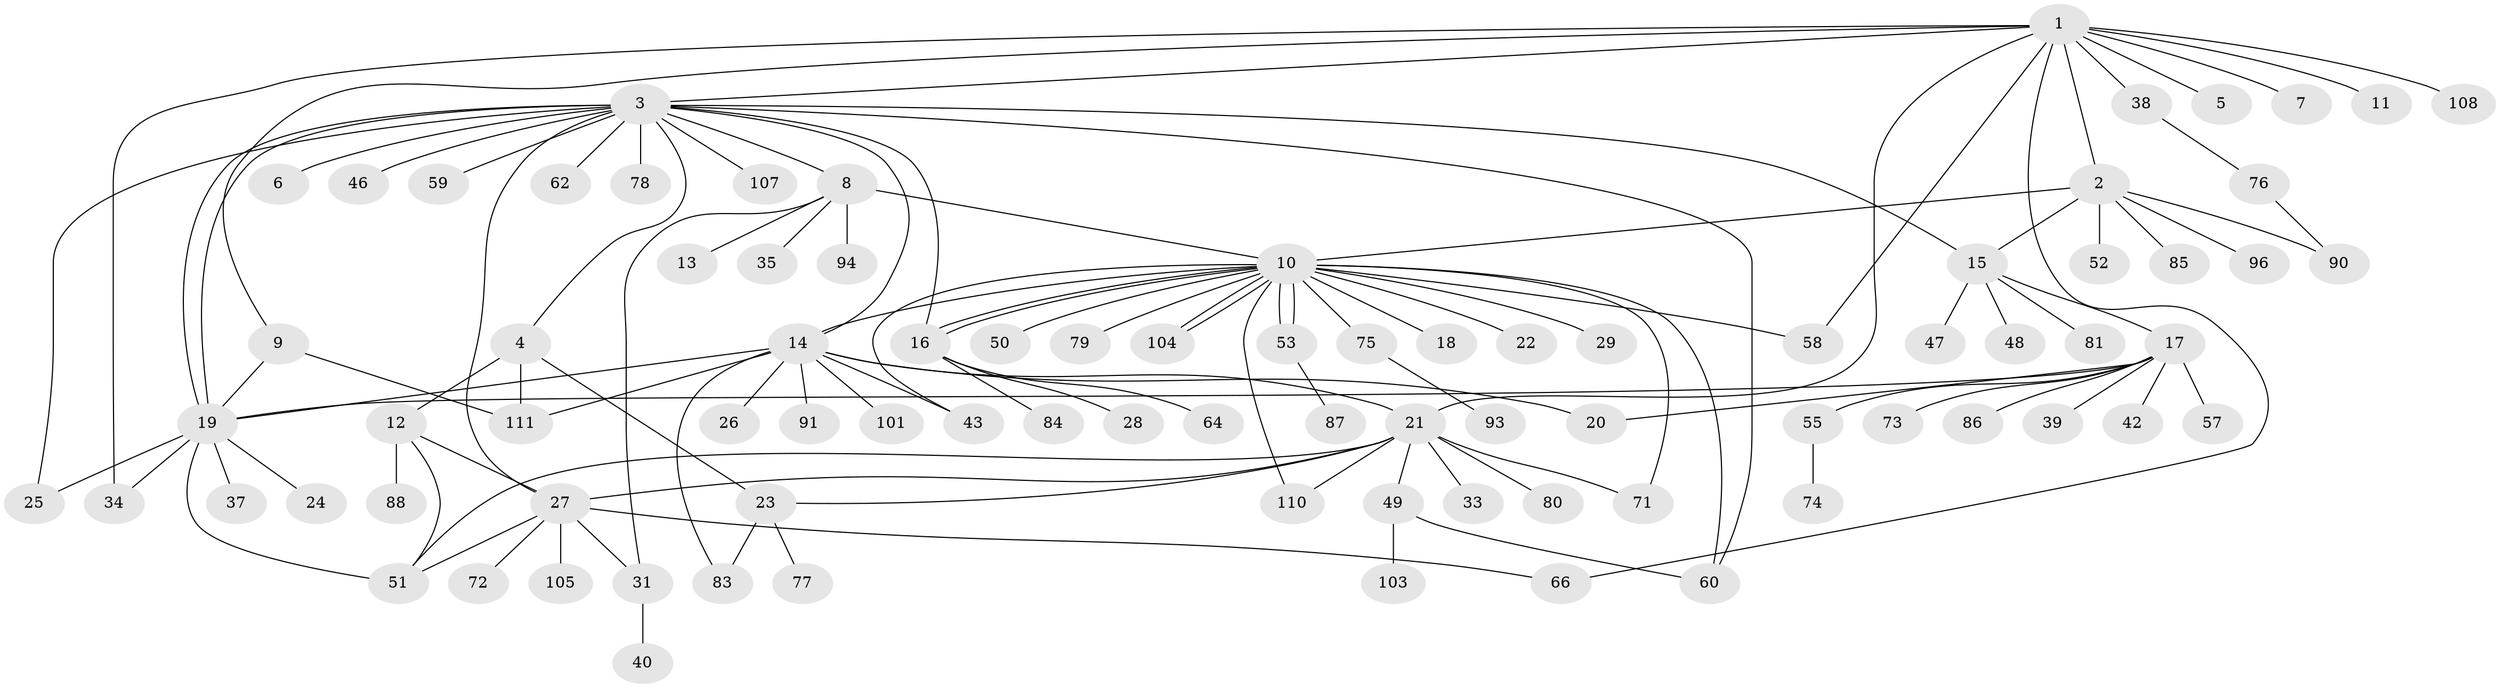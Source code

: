 // Generated by graph-tools (version 1.1) at 2025/51/02/27/25 19:51:55]
// undirected, 85 vertices, 117 edges
graph export_dot {
graph [start="1"]
  node [color=gray90,style=filled];
  1 [super="+30"];
  2 [super="+97"];
  3 [super="+68"];
  4 [super="+54"];
  5;
  6;
  7;
  8 [super="+100"];
  9 [super="+63"];
  10 [super="+44"];
  11 [super="+106"];
  12 [super="+82"];
  13;
  14 [super="+89"];
  15 [super="+69"];
  16 [super="+36"];
  17 [super="+41"];
  18;
  19 [super="+32"];
  20;
  21 [super="+65"];
  22;
  23 [super="+45"];
  24;
  25;
  26;
  27 [super="+67"];
  28;
  29;
  31 [super="+92"];
  33;
  34;
  35;
  37;
  38;
  39;
  40;
  42;
  43 [super="+70"];
  46;
  47;
  48;
  49 [super="+102"];
  50;
  51 [super="+98"];
  52;
  53 [super="+56"];
  55;
  57 [super="+109"];
  58 [super="+95"];
  59;
  60 [super="+61"];
  62;
  64;
  66;
  71;
  72;
  73;
  74;
  75;
  76 [super="+99"];
  77;
  78;
  79;
  80;
  81;
  83;
  84;
  85;
  86;
  87;
  88;
  90;
  91;
  93;
  94;
  96;
  101;
  103;
  104;
  105;
  107;
  108;
  110;
  111;
  1 -- 2;
  1 -- 3;
  1 -- 5;
  1 -- 7;
  1 -- 9;
  1 -- 11;
  1 -- 21;
  1 -- 38;
  1 -- 58;
  1 -- 66;
  1 -- 108;
  1 -- 34;
  2 -- 10;
  2 -- 15;
  2 -- 52;
  2 -- 85;
  2 -- 90;
  2 -- 96;
  3 -- 4;
  3 -- 6;
  3 -- 8;
  3 -- 14;
  3 -- 15 [weight=2];
  3 -- 19 [weight=2];
  3 -- 19;
  3 -- 25;
  3 -- 27;
  3 -- 46;
  3 -- 59;
  3 -- 60;
  3 -- 62;
  3 -- 107;
  3 -- 16;
  3 -- 78;
  4 -- 12 [weight=2];
  4 -- 23;
  4 -- 111;
  8 -- 10;
  8 -- 13;
  8 -- 31;
  8 -- 35;
  8 -- 94;
  9 -- 19;
  9 -- 111;
  10 -- 14;
  10 -- 16;
  10 -- 16;
  10 -- 18;
  10 -- 22;
  10 -- 29;
  10 -- 43;
  10 -- 50;
  10 -- 53;
  10 -- 53;
  10 -- 58 [weight=2];
  10 -- 60;
  10 -- 71;
  10 -- 75;
  10 -- 79;
  10 -- 104;
  10 -- 104;
  10 -- 110;
  12 -- 27;
  12 -- 88;
  12 -- 51;
  14 -- 20;
  14 -- 21;
  14 -- 26;
  14 -- 43;
  14 -- 111;
  14 -- 91;
  14 -- 83;
  14 -- 101;
  14 -- 19;
  15 -- 17;
  15 -- 47;
  15 -- 48;
  15 -- 81;
  16 -- 28;
  16 -- 64;
  16 -- 84;
  17 -- 20;
  17 -- 39;
  17 -- 42;
  17 -- 55;
  17 -- 57;
  17 -- 73;
  17 -- 86;
  17 -- 19;
  19 -- 24;
  19 -- 25;
  19 -- 34;
  19 -- 37;
  19 -- 51;
  21 -- 23;
  21 -- 33;
  21 -- 49;
  21 -- 51;
  21 -- 71;
  21 -- 80;
  21 -- 110;
  21 -- 27;
  23 -- 77;
  23 -- 83;
  27 -- 105;
  27 -- 66;
  27 -- 51;
  27 -- 72;
  27 -- 31;
  31 -- 40;
  38 -- 76;
  49 -- 103;
  49 -- 60;
  53 -- 87;
  55 -- 74;
  75 -- 93;
  76 -- 90;
}
